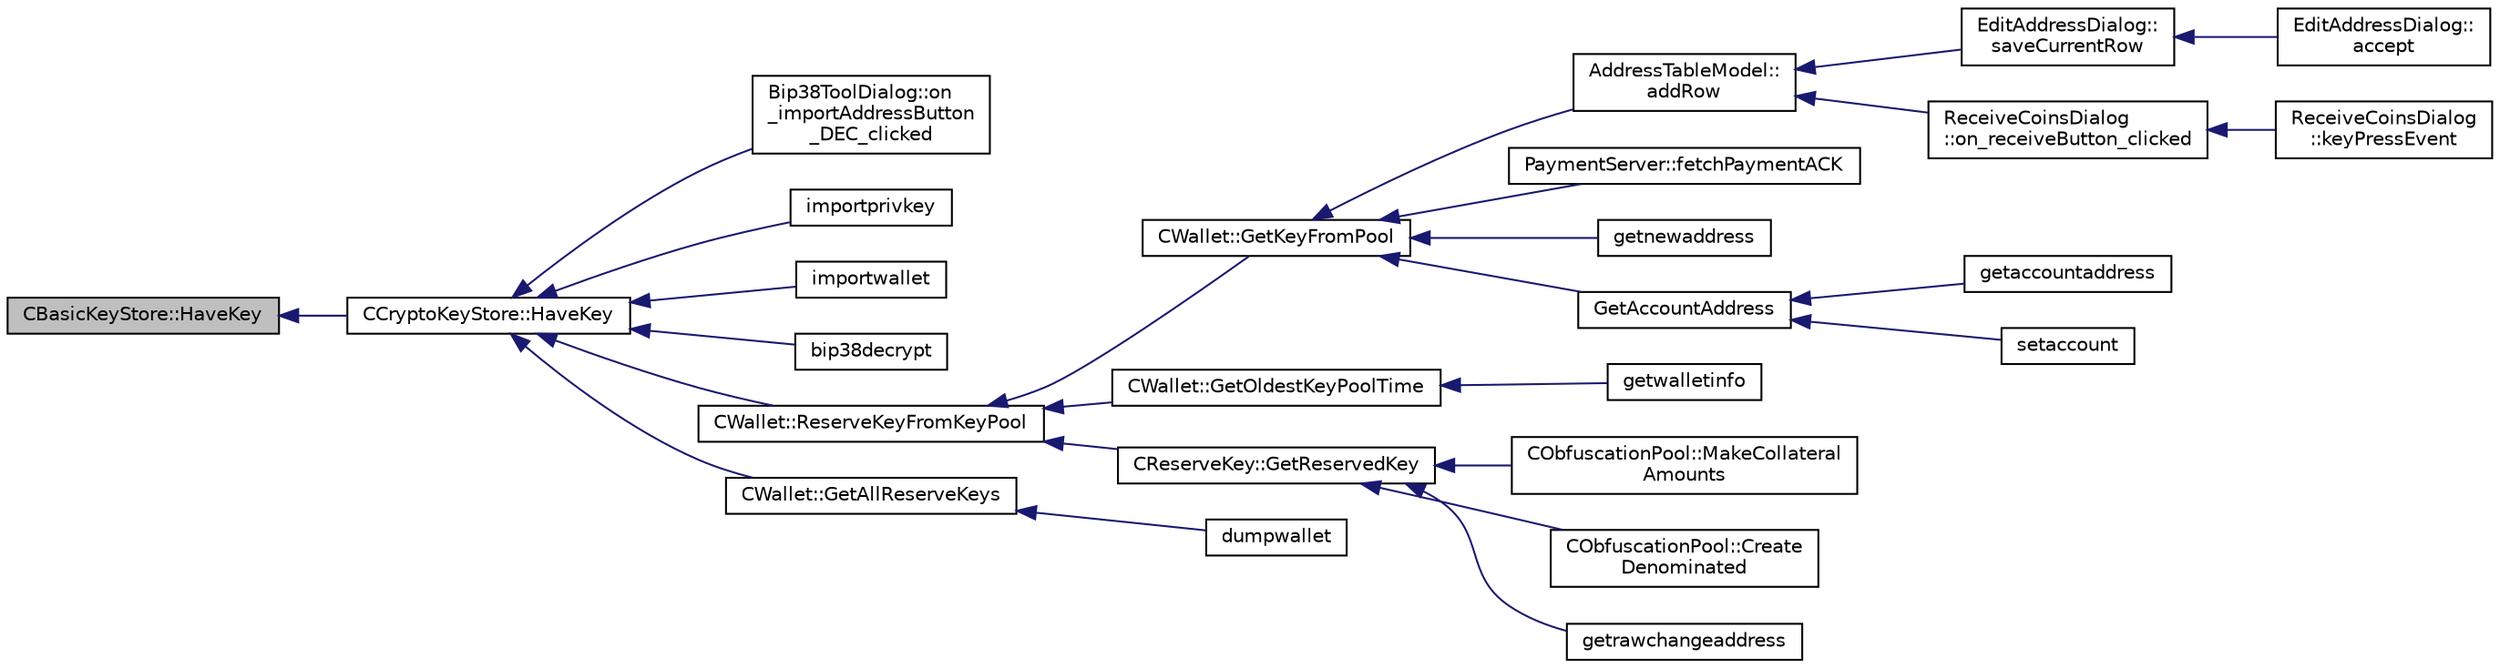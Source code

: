 digraph "CBasicKeyStore::HaveKey"
{
  edge [fontname="Helvetica",fontsize="10",labelfontname="Helvetica",labelfontsize="10"];
  node [fontname="Helvetica",fontsize="10",shape=record];
  rankdir="LR";
  Node58 [label="CBasicKeyStore::HaveKey",height=0.2,width=0.4,color="black", fillcolor="grey75", style="filled", fontcolor="black"];
  Node58 -> Node59 [dir="back",color="midnightblue",fontsize="10",style="solid",fontname="Helvetica"];
  Node59 [label="CCryptoKeyStore::HaveKey",height=0.2,width=0.4,color="black", fillcolor="white", style="filled",URL="$class_c_crypto_key_store.html#a6c115cf1fc4129b43c8846b3d51d8ff5",tooltip="Check whether a key corresponding to a given address is present in the store. "];
  Node59 -> Node60 [dir="back",color="midnightblue",fontsize="10",style="solid",fontname="Helvetica"];
  Node60 [label="Bip38ToolDialog::on\l_importAddressButton\l_DEC_clicked",height=0.2,width=0.4,color="black", fillcolor="white", style="filled",URL="$class_bip38_tool_dialog.html#a20a1363ad4ff8e241583b3ceb19379e6"];
  Node59 -> Node61 [dir="back",color="midnightblue",fontsize="10",style="solid",fontname="Helvetica"];
  Node61 [label="importprivkey",height=0.2,width=0.4,color="black", fillcolor="white", style="filled",URL="$rpcdump_8cpp.html#a3a6fdb974fce01220a895393d444e981"];
  Node59 -> Node62 [dir="back",color="midnightblue",fontsize="10",style="solid",fontname="Helvetica"];
  Node62 [label="importwallet",height=0.2,width=0.4,color="black", fillcolor="white", style="filled",URL="$rpcdump_8cpp.html#a2566d5c9dd1938b74e70398cdb3ac5c1"];
  Node59 -> Node63 [dir="back",color="midnightblue",fontsize="10",style="solid",fontname="Helvetica"];
  Node63 [label="bip38decrypt",height=0.2,width=0.4,color="black", fillcolor="white", style="filled",URL="$rpcdump_8cpp.html#a64a0e2e87f6d741efd662ac94080159d"];
  Node59 -> Node64 [dir="back",color="midnightblue",fontsize="10",style="solid",fontname="Helvetica"];
  Node64 [label="CWallet::ReserveKeyFromKeyPool",height=0.2,width=0.4,color="black", fillcolor="white", style="filled",URL="$group___actions.html#ga9921854840668a1856998f041177dd2b"];
  Node64 -> Node65 [dir="back",color="midnightblue",fontsize="10",style="solid",fontname="Helvetica"];
  Node65 [label="CWallet::GetKeyFromPool",height=0.2,width=0.4,color="black", fillcolor="white", style="filled",URL="$group___actions.html#ga18549ec5c472c003afc4794daeb9adfd"];
  Node65 -> Node66 [dir="back",color="midnightblue",fontsize="10",style="solid",fontname="Helvetica"];
  Node66 [label="AddressTableModel::\laddRow",height=0.2,width=0.4,color="black", fillcolor="white", style="filled",URL="$class_address_table_model.html#aa72edd2a093a6e9318639d69d3a23488"];
  Node66 -> Node67 [dir="back",color="midnightblue",fontsize="10",style="solid",fontname="Helvetica"];
  Node67 [label="EditAddressDialog::\lsaveCurrentRow",height=0.2,width=0.4,color="black", fillcolor="white", style="filled",URL="$class_edit_address_dialog.html#a8494a551799cd1f4c253e557424c206c"];
  Node67 -> Node68 [dir="back",color="midnightblue",fontsize="10",style="solid",fontname="Helvetica"];
  Node68 [label="EditAddressDialog::\laccept",height=0.2,width=0.4,color="black", fillcolor="white", style="filled",URL="$class_edit_address_dialog.html#ac52b71129806bccf6533d0e9441393b6"];
  Node66 -> Node69 [dir="back",color="midnightblue",fontsize="10",style="solid",fontname="Helvetica"];
  Node69 [label="ReceiveCoinsDialog\l::on_receiveButton_clicked",height=0.2,width=0.4,color="black", fillcolor="white", style="filled",URL="$class_receive_coins_dialog.html#a9db8de31f6889288cb22c061aa51e0cd"];
  Node69 -> Node70 [dir="back",color="midnightblue",fontsize="10",style="solid",fontname="Helvetica"];
  Node70 [label="ReceiveCoinsDialog\l::keyPressEvent",height=0.2,width=0.4,color="black", fillcolor="white", style="filled",URL="$class_receive_coins_dialog.html#abcf17b510c473bf3e94ef12f7f5cfc10"];
  Node65 -> Node71 [dir="back",color="midnightblue",fontsize="10",style="solid",fontname="Helvetica"];
  Node71 [label="PaymentServer::fetchPaymentACK",height=0.2,width=0.4,color="black", fillcolor="white", style="filled",URL="$class_payment_server.html#ab846f9e8778e5cc878b644133e8628f1"];
  Node65 -> Node72 [dir="back",color="midnightblue",fontsize="10",style="solid",fontname="Helvetica"];
  Node72 [label="getnewaddress",height=0.2,width=0.4,color="black", fillcolor="white", style="filled",URL="$rpcwallet_8cpp.html#aead824d845d670fbd8f187ebd4f9a535"];
  Node65 -> Node73 [dir="back",color="midnightblue",fontsize="10",style="solid",fontname="Helvetica"];
  Node73 [label="GetAccountAddress",height=0.2,width=0.4,color="black", fillcolor="white", style="filled",URL="$rpcwallet_8cpp.html#aa3d9baf7a6fc6c9f0a08ec861ca52f59"];
  Node73 -> Node74 [dir="back",color="midnightblue",fontsize="10",style="solid",fontname="Helvetica"];
  Node74 [label="getaccountaddress",height=0.2,width=0.4,color="black", fillcolor="white", style="filled",URL="$rpcwallet_8cpp.html#a92145bcb3cfb45eb47dca18f1c94c434"];
  Node73 -> Node75 [dir="back",color="midnightblue",fontsize="10",style="solid",fontname="Helvetica"];
  Node75 [label="setaccount",height=0.2,width=0.4,color="black", fillcolor="white", style="filled",URL="$rpcwallet_8cpp.html#a6bf0dc200554f841a4549a2e5087f699"];
  Node64 -> Node76 [dir="back",color="midnightblue",fontsize="10",style="solid",fontname="Helvetica"];
  Node76 [label="CWallet::GetOldestKeyPoolTime",height=0.2,width=0.4,color="black", fillcolor="white", style="filled",URL="$group___actions.html#ga2555a9442e58b3c5593fef21f1b39d2d"];
  Node76 -> Node77 [dir="back",color="midnightblue",fontsize="10",style="solid",fontname="Helvetica"];
  Node77 [label="getwalletinfo",height=0.2,width=0.4,color="black", fillcolor="white", style="filled",URL="$rpcwallet_8cpp.html#a9401fef738a283075915e0ea0086fae9"];
  Node64 -> Node78 [dir="back",color="midnightblue",fontsize="10",style="solid",fontname="Helvetica"];
  Node78 [label="CReserveKey::GetReservedKey",height=0.2,width=0.4,color="black", fillcolor="white", style="filled",URL="$group___actions.html#gad198d2d7a54d315c60805ba1cb0caf7c"];
  Node78 -> Node79 [dir="back",color="midnightblue",fontsize="10",style="solid",fontname="Helvetica"];
  Node79 [label="CObfuscationPool::MakeCollateral\lAmounts",height=0.2,width=0.4,color="black", fillcolor="white", style="filled",URL="$class_c_obfuscation_pool.html#a7496f4e868d633d45b9c92af0cc56ac5",tooltip="Split up large inputs or make fee sized inputs. "];
  Node78 -> Node80 [dir="back",color="midnightblue",fontsize="10",style="solid",fontname="Helvetica"];
  Node80 [label="CObfuscationPool::Create\lDenominated",height=0.2,width=0.4,color="black", fillcolor="white", style="filled",URL="$class_c_obfuscation_pool.html#a95e6023ca617da294132311b30179c55"];
  Node78 -> Node81 [dir="back",color="midnightblue",fontsize="10",style="solid",fontname="Helvetica"];
  Node81 [label="getrawchangeaddress",height=0.2,width=0.4,color="black", fillcolor="white", style="filled",URL="$rpcwallet_8cpp.html#ae71809202b4dcc13d2034c5c72af34da"];
  Node59 -> Node82 [dir="back",color="midnightblue",fontsize="10",style="solid",fontname="Helvetica"];
  Node82 [label="CWallet::GetAllReserveKeys",height=0.2,width=0.4,color="black", fillcolor="white", style="filled",URL="$group___actions.html#gaa182f6de943295062748ab42e64c9203"];
  Node82 -> Node83 [dir="back",color="midnightblue",fontsize="10",style="solid",fontname="Helvetica"];
  Node83 [label="dumpwallet",height=0.2,width=0.4,color="black", fillcolor="white", style="filled",URL="$rpcdump_8cpp.html#a831ddf746d4f2500ba6f6c07f63445cd"];
}
